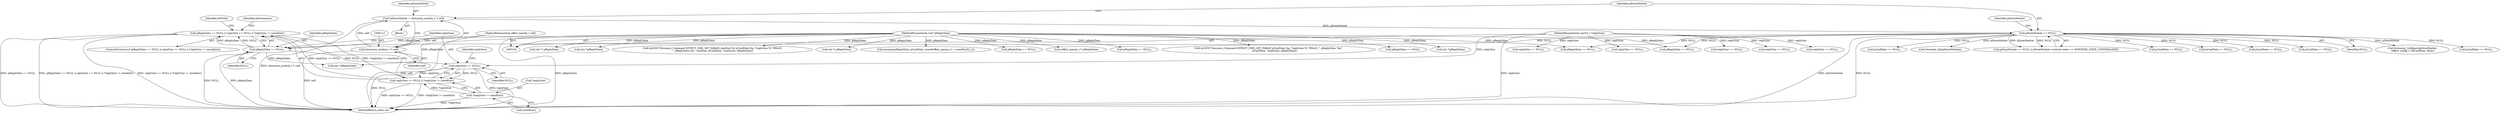 digraph "0_Android_f490fc335772a9b14e78997486f4a572b0594c04@API" {
"1000447" [label="(Call,pReplyData == NULL || replySize == NULL || *replySize != sizeof(int))"];
"1000448" [label="(Call,pReplyData == NULL)"];
"1000106" [label="(MethodParameterIn,void *pReplyData)"];
"1000117" [label="(Call,pDwmModule == NULL)"];
"1000109" [label="(Call,*pDwmModule = (downmix_module_t *) self)"];
"1000111" [label="(Call,(downmix_module_t *) self)"];
"1000101" [label="(MethodParameterIn,effect_handle_t self)"];
"1000451" [label="(Call,replySize == NULL || *replySize != sizeof(int))"];
"1000452" [label="(Call,replySize == NULL)"];
"1000105" [label="(MethodParameterIn,uint32_t *replySize)"];
"1000455" [label="(Call,*replySize != sizeof(int))"];
"1000199" [label="(Call,(int *) pReplyData)"];
"1000491" [label="(Call,pCmdData == NULL)"];
"1000457" [label="(Identifier,replySize)"];
"1000118" [label="(Identifier,pDwmModule)"];
"1000149" [label="(Call,replySize == NULL)"];
"1000440" [label="(Call,(int *)pReplyData)"];
"1000562" [label="(Call,pCmdData == NULL)"];
"1000119" [label="(Identifier,NULL)"];
"1000310" [label="(Call,ALOGV(\"Downmix_Command EFFECT_CMD_SET_PARAM cmdSize %d pCmdData %p, *replySize %\" PRIu32\n \", pReplyData %p\", cmdSize, pCmdData, *replySize, pReplyData))"];
"1000111" [label="(Call,(downmix_module_t *) self)"];
"1000113" [label="(Identifier,self)"];
"1000463" [label="(Identifier,EINVAL)"];
"1000454" [label="(Identifier,NULL)"];
"1000163" [label="(Call,(int *) pReplyData)"];
"1000585" [label="(MethodReturn,static int)"];
"1000202" [label="(Call,Downmix_Configure(pDwmModule,\n (effect_config_t *)pCmdData, false))"];
"1000447" [label="(Call,pReplyData == NULL || replySize == NULL || *replySize != sizeof(int))"];
"1000455" [label="(Call,*replySize != sizeof(int))"];
"1000509" [label="(Call,pCmdData == NULL)"];
"1000106" [label="(MethodParameterIn,void *pReplyData)"];
"1000172" [label="(Call,pCmdData == NULL)"];
"1000266" [label="(Call,memcpy(pReplyData, pCmdData, sizeof(effect_param_t) + sizeof(int32_t)))"];
"1000105" [label="(MethodParameterIn,uint32_t *replySize)"];
"1000451" [label="(Call,replySize == NULL || *replySize != sizeof(int))"];
"1000467" [label="(Identifier,pDownmixer)"];
"1000333" [label="(Call,pReplyData == NULL)"];
"1000263" [label="(Call,(effect_param_t *) pReplyData)"];
"1000453" [label="(Identifier,replySize)"];
"1000448" [label="(Call,pReplyData == NULL)"];
"1000450" [label="(Identifier,NULL)"];
"1000237" [label="(Call,pReplyData == NULL)"];
"1000241" [label="(Call,replySize == NULL)"];
"1000446" [label="(ControlStructure,if (pReplyData == NULL || replySize == NULL || *replySize != sizeof(int)))"];
"1000117" [label="(Call,pDwmModule == NULL)"];
"1000185" [label="(Call,replySize == NULL)"];
"1000110" [label="(Identifier,pDwmModule)"];
"1000215" [label="(Call,ALOGV(\"Downmix_Command EFFECT_CMD_GET_PARAM pCmdData %p, *replySize %\" PRIu32 \", pReplyData: %p\",\n                pCmdData, *replySize, pReplyData))"];
"1000181" [label="(Call,pReplyData == NULL)"];
"1000166" [label="(Call,Downmix_Init(pDwmModule))"];
"1000123" [label="(Identifier,pDwmModule)"];
"1000456" [label="(Call,*replySize)"];
"1000373" [label="(Call,(int *)pReplyData)"];
"1000116" [label="(Call,pDwmModule == NULL || pDwmModule->context.state == DOWNMIX_STATE_UNINITIALIZED)"];
"1000458" [label="(Call,sizeof(int))"];
"1000107" [label="(Block,)"];
"1000223" [label="(Call,pCmdData == NULL)"];
"1000109" [label="(Call,*pDwmModule = (downmix_module_t *) self)"];
"1000319" [label="(Call,pCmdData == NULL)"];
"1000405" [label="(Call,pReplyData == NULL)"];
"1000449" [label="(Identifier,pReplyData)"];
"1000483" [label="(Call,(int *)pReplyData)"];
"1000452" [label="(Call,replySize == NULL)"];
"1000409" [label="(Call,replySize == NULL)"];
"1000101" [label="(MethodParameterIn,effect_handle_t self)"];
"1000337" [label="(Call,replySize == NULL)"];
"1000145" [label="(Call,pReplyData == NULL)"];
"1000447" -> "1000446"  [label="AST: "];
"1000447" -> "1000448"  [label="CFG: "];
"1000447" -> "1000451"  [label="CFG: "];
"1000448" -> "1000447"  [label="AST: "];
"1000451" -> "1000447"  [label="AST: "];
"1000463" -> "1000447"  [label="CFG: "];
"1000467" -> "1000447"  [label="CFG: "];
"1000447" -> "1000585"  [label="DDG: pReplyData == NULL || replySize == NULL || *replySize != sizeof(int)"];
"1000447" -> "1000585"  [label="DDG: replySize == NULL || *replySize != sizeof(int)"];
"1000447" -> "1000585"  [label="DDG: pReplyData == NULL"];
"1000448" -> "1000447"  [label="DDG: pReplyData"];
"1000448" -> "1000447"  [label="DDG: NULL"];
"1000451" -> "1000447"  [label="DDG: replySize == NULL"];
"1000451" -> "1000447"  [label="DDG: *replySize != sizeof(int)"];
"1000448" -> "1000450"  [label="CFG: "];
"1000449" -> "1000448"  [label="AST: "];
"1000450" -> "1000448"  [label="AST: "];
"1000453" -> "1000448"  [label="CFG: "];
"1000448" -> "1000585"  [label="DDG: NULL"];
"1000448" -> "1000585"  [label="DDG: pReplyData"];
"1000106" -> "1000448"  [label="DDG: pReplyData"];
"1000117" -> "1000448"  [label="DDG: NULL"];
"1000448" -> "1000452"  [label="DDG: NULL"];
"1000448" -> "1000483"  [label="DDG: pReplyData"];
"1000106" -> "1000100"  [label="AST: "];
"1000106" -> "1000585"  [label="DDG: pReplyData"];
"1000106" -> "1000145"  [label="DDG: pReplyData"];
"1000106" -> "1000163"  [label="DDG: pReplyData"];
"1000106" -> "1000181"  [label="DDG: pReplyData"];
"1000106" -> "1000199"  [label="DDG: pReplyData"];
"1000106" -> "1000215"  [label="DDG: pReplyData"];
"1000106" -> "1000237"  [label="DDG: pReplyData"];
"1000106" -> "1000263"  [label="DDG: pReplyData"];
"1000106" -> "1000266"  [label="DDG: pReplyData"];
"1000106" -> "1000310"  [label="DDG: pReplyData"];
"1000106" -> "1000333"  [label="DDG: pReplyData"];
"1000106" -> "1000373"  [label="DDG: pReplyData"];
"1000106" -> "1000405"  [label="DDG: pReplyData"];
"1000106" -> "1000440"  [label="DDG: pReplyData"];
"1000106" -> "1000483"  [label="DDG: pReplyData"];
"1000117" -> "1000116"  [label="AST: "];
"1000117" -> "1000119"  [label="CFG: "];
"1000118" -> "1000117"  [label="AST: "];
"1000119" -> "1000117"  [label="AST: "];
"1000123" -> "1000117"  [label="CFG: "];
"1000116" -> "1000117"  [label="CFG: "];
"1000117" -> "1000585"  [label="DDG: pDwmModule"];
"1000117" -> "1000585"  [label="DDG: NULL"];
"1000117" -> "1000116"  [label="DDG: pDwmModule"];
"1000117" -> "1000116"  [label="DDG: NULL"];
"1000109" -> "1000117"  [label="DDG: pDwmModule"];
"1000117" -> "1000145"  [label="DDG: NULL"];
"1000117" -> "1000166"  [label="DDG: pDwmModule"];
"1000117" -> "1000172"  [label="DDG: NULL"];
"1000117" -> "1000202"  [label="DDG: pDwmModule"];
"1000117" -> "1000223"  [label="DDG: NULL"];
"1000117" -> "1000319"  [label="DDG: NULL"];
"1000117" -> "1000405"  [label="DDG: NULL"];
"1000117" -> "1000491"  [label="DDG: NULL"];
"1000117" -> "1000509"  [label="DDG: NULL"];
"1000117" -> "1000562"  [label="DDG: NULL"];
"1000109" -> "1000107"  [label="AST: "];
"1000109" -> "1000111"  [label="CFG: "];
"1000110" -> "1000109"  [label="AST: "];
"1000111" -> "1000109"  [label="AST: "];
"1000118" -> "1000109"  [label="CFG: "];
"1000109" -> "1000585"  [label="DDG: (downmix_module_t *) self"];
"1000111" -> "1000109"  [label="DDG: self"];
"1000111" -> "1000113"  [label="CFG: "];
"1000112" -> "1000111"  [label="AST: "];
"1000113" -> "1000111"  [label="AST: "];
"1000111" -> "1000585"  [label="DDG: self"];
"1000101" -> "1000111"  [label="DDG: self"];
"1000101" -> "1000100"  [label="AST: "];
"1000101" -> "1000585"  [label="DDG: self"];
"1000451" -> "1000452"  [label="CFG: "];
"1000451" -> "1000455"  [label="CFG: "];
"1000452" -> "1000451"  [label="AST: "];
"1000455" -> "1000451"  [label="AST: "];
"1000451" -> "1000585"  [label="DDG: *replySize != sizeof(int)"];
"1000451" -> "1000585"  [label="DDG: replySize == NULL"];
"1000452" -> "1000451"  [label="DDG: replySize"];
"1000452" -> "1000451"  [label="DDG: NULL"];
"1000455" -> "1000451"  [label="DDG: *replySize"];
"1000452" -> "1000454"  [label="CFG: "];
"1000453" -> "1000452"  [label="AST: "];
"1000454" -> "1000452"  [label="AST: "];
"1000457" -> "1000452"  [label="CFG: "];
"1000452" -> "1000585"  [label="DDG: replySize"];
"1000452" -> "1000585"  [label="DDG: NULL"];
"1000105" -> "1000452"  [label="DDG: replySize"];
"1000105" -> "1000100"  [label="AST: "];
"1000105" -> "1000585"  [label="DDG: replySize"];
"1000105" -> "1000149"  [label="DDG: replySize"];
"1000105" -> "1000185"  [label="DDG: replySize"];
"1000105" -> "1000241"  [label="DDG: replySize"];
"1000105" -> "1000337"  [label="DDG: replySize"];
"1000105" -> "1000409"  [label="DDG: replySize"];
"1000455" -> "1000458"  [label="CFG: "];
"1000456" -> "1000455"  [label="AST: "];
"1000458" -> "1000455"  [label="AST: "];
"1000455" -> "1000585"  [label="DDG: *replySize"];
}
